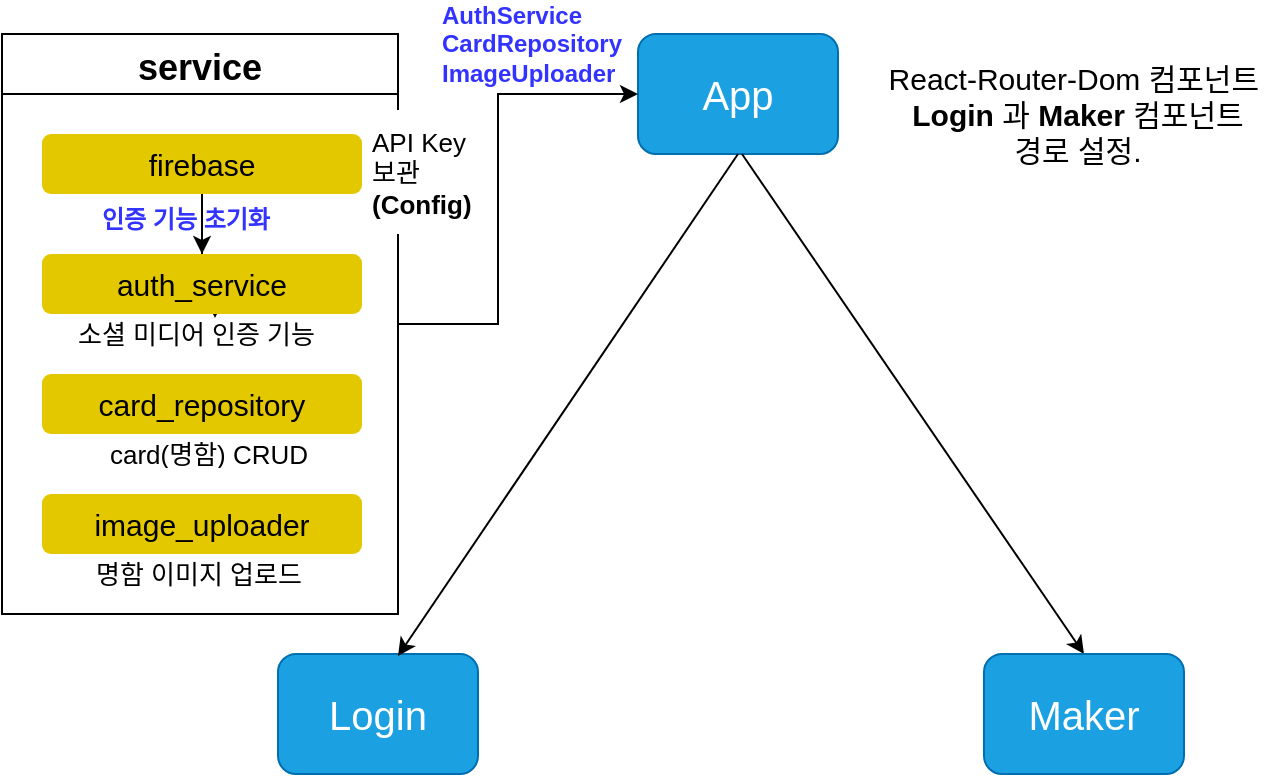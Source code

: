 <mxfile version="15.3.8" type="github">
  <diagram id="qXojaY42aiBFxvhF_yrl" name="Page-1">
    <mxGraphModel dx="1422" dy="762" grid="1" gridSize="10" guides="1" tooltips="1" connect="1" arrows="1" fold="1" page="1" pageScale="1" pageWidth="827" pageHeight="1169" math="0" shadow="0">
      <root>
        <mxCell id="0" />
        <mxCell id="1" parent="0" />
        <mxCell id="ZUQluo5VriQcecSHElmV-1" value="&lt;font style=&quot;font-size: 20px&quot;&gt;App&lt;/font&gt;" style="rounded=1;whiteSpace=wrap;html=1;fillColor=#1ba1e2;strokeColor=#006EAF;fontColor=#ffffff;" parent="1" vertex="1">
          <mxGeometry x="360" y="40" width="100" height="60" as="geometry" />
        </mxCell>
        <mxCell id="ZUQluo5VriQcecSHElmV-4" value="&lt;font style=&quot;font-size: 15px&quot;&gt;&lt;font style=&quot;font-size: 15px&quot;&gt;&lt;br&gt;React&lt;/font&gt;-&lt;font style=&quot;font-size: 15px&quot;&gt;Router-Dom 컴포넌트&amp;nbsp;&lt;br&gt;&lt;b&gt;Login&lt;/b&gt; 과 &lt;b&gt;Maker&lt;/b&gt;&amp;nbsp;컴포넌트 &lt;br&gt;경로 설정.&lt;br&gt;&lt;br&gt;&lt;/font&gt;&lt;/font&gt;" style="text;html=1;strokeColor=none;fillColor=none;align=center;verticalAlign=middle;whiteSpace=wrap;rounded=0;labelBackgroundColor=#FFFFFF;labelBorderColor=none;spacing=0;fontColor=#000000;spacingLeft=0;" parent="1" vertex="1">
          <mxGeometry x="480" y="40" width="200" height="80" as="geometry" />
        </mxCell>
        <mxCell id="iWGha1-I6UxMjXV0nj9g-36" value="" style="edgeStyle=orthogonalEdgeStyle;rounded=0;orthogonalLoop=1;jettySize=auto;html=1;fontSize=13;fontColor=#3333FF;entryX=0;entryY=0.5;entryDx=0;entryDy=0;" edge="1" parent="1" source="iWGha1-I6UxMjXV0nj9g-1" target="ZUQluo5VriQcecSHElmV-1">
          <mxGeometry relative="1" as="geometry">
            <mxPoint x="350" y="70" as="targetPoint" />
            <Array as="points">
              <mxPoint x="290" y="185" />
              <mxPoint x="290" y="70" />
            </Array>
          </mxGeometry>
        </mxCell>
        <mxCell id="iWGha1-I6UxMjXV0nj9g-1" value="service" style="swimlane;fontSize=18;startSize=30;" vertex="1" parent="1">
          <mxGeometry x="42" y="40" width="198" height="290" as="geometry">
            <mxRectangle x="42" y="40" width="90" height="30" as="alternateBounds" />
          </mxGeometry>
        </mxCell>
        <mxCell id="iWGha1-I6UxMjXV0nj9g-19" value="" style="edgeStyle=orthogonalEdgeStyle;rounded=0;orthogonalLoop=1;jettySize=auto;html=1;fontSize=18;fontColor=#FFFFFF;entryX=0.5;entryY=0;entryDx=0;entryDy=0;" edge="1" parent="iWGha1-I6UxMjXV0nj9g-1" source="iWGha1-I6UxMjXV0nj9g-2" target="iWGha1-I6UxMjXV0nj9g-3">
          <mxGeometry relative="1" as="geometry">
            <mxPoint x="100" y="100" as="targetPoint" />
          </mxGeometry>
        </mxCell>
        <mxCell id="iWGha1-I6UxMjXV0nj9g-31" value="" style="edgeStyle=orthogonalEdgeStyle;rounded=0;orthogonalLoop=1;jettySize=auto;html=1;fontSize=13;fontColor=#3333FF;" edge="1" parent="iWGha1-I6UxMjXV0nj9g-1" source="iWGha1-I6UxMjXV0nj9g-2" target="iWGha1-I6UxMjXV0nj9g-25">
          <mxGeometry relative="1" as="geometry" />
        </mxCell>
        <mxCell id="iWGha1-I6UxMjXV0nj9g-2" value="&lt;span style=&quot;font-size: 15px&quot;&gt;firebase&lt;/span&gt;" style="rounded=1;whiteSpace=wrap;html=1;fillColor=#e3c800;strokeColor=none;fontColor=#000000;" vertex="1" parent="iWGha1-I6UxMjXV0nj9g-1">
          <mxGeometry x="20" y="50" width="160" height="30" as="geometry" />
        </mxCell>
        <mxCell id="iWGha1-I6UxMjXV0nj9g-3" value="&lt;span style=&quot;font-size: 15px&quot;&gt;auth_service&lt;/span&gt;" style="rounded=1;whiteSpace=wrap;html=1;fillColor=#e3c800;strokeColor=none;fontColor=#000000;" vertex="1" parent="iWGha1-I6UxMjXV0nj9g-1">
          <mxGeometry x="20" y="110" width="160" height="30" as="geometry" />
        </mxCell>
        <mxCell id="iWGha1-I6UxMjXV0nj9g-4" value="&lt;span style=&quot;font-size: 15px&quot;&gt;card_repository&lt;/span&gt;" style="rounded=1;whiteSpace=wrap;html=1;fillColor=#e3c800;strokeColor=none;fontColor=#000000;" vertex="1" parent="iWGha1-I6UxMjXV0nj9g-1">
          <mxGeometry x="20" y="170" width="160" height="30" as="geometry" />
        </mxCell>
        <mxCell id="iWGha1-I6UxMjXV0nj9g-5" value="&lt;span style=&quot;font-size: 15px&quot;&gt;image_uploader&lt;/span&gt;" style="rounded=1;whiteSpace=wrap;html=1;fillColor=#e3c800;strokeColor=none;fontColor=#000000;" vertex="1" parent="iWGha1-I6UxMjXV0nj9g-1">
          <mxGeometry x="20" y="230" width="160" height="30" as="geometry" />
        </mxCell>
        <mxCell id="iWGha1-I6UxMjXV0nj9g-24" value="&lt;font style=&quot;font-size: 12px;&quot;&gt;인증 기능 초기화&lt;/font&gt;" style="text;html=1;strokeColor=none;fillColor=none;align=center;verticalAlign=middle;whiteSpace=wrap;rounded=0;labelBackgroundColor=none;fontSize=12;fontColor=#3333FF;fontStyle=1" vertex="1" parent="iWGha1-I6UxMjXV0nj9g-1">
          <mxGeometry x="42" y="83" width="100" height="20" as="geometry" />
        </mxCell>
        <mxCell id="iWGha1-I6UxMjXV0nj9g-25" value="&lt;h1 style=&quot;font-size: 13px&quot;&gt;&lt;font color=&quot;#000000&quot; style=&quot;font-size: 13px&quot;&gt;&lt;span style=&quot;font-weight: 400 ; font-size: 13px&quot;&gt;소셜 미디어 인증 기능&amp;nbsp;&lt;/span&gt;&lt;/font&gt;&lt;/h1&gt;" style="text;html=1;strokeColor=none;fillColor=none;spacing=5;spacingTop=-18;whiteSpace=wrap;overflow=hidden;rounded=0;fontSize=13;fontColor=#FFFFFF;labelBackgroundColor=none;" vertex="1" parent="iWGha1-I6UxMjXV0nj9g-1">
          <mxGeometry x="33" y="142" width="147" height="15" as="geometry" />
        </mxCell>
        <mxCell id="iWGha1-I6UxMjXV0nj9g-26" value="&lt;h1 style=&quot;font-size: 13px&quot;&gt;&lt;font color=&quot;#000000&quot;&gt;&lt;span style=&quot;font-weight: 400&quot;&gt;card(명함) CRUD&lt;/span&gt;&lt;/font&gt;&lt;/h1&gt;" style="text;html=1;strokeColor=none;fillColor=none;spacing=5;spacingTop=-18;whiteSpace=wrap;overflow=hidden;rounded=0;fontSize=13;fontColor=#FFFFFF;labelBackgroundColor=none;" vertex="1" parent="iWGha1-I6UxMjXV0nj9g-1">
          <mxGeometry x="49" y="202" width="113" height="15" as="geometry" />
        </mxCell>
        <mxCell id="iWGha1-I6UxMjXV0nj9g-27" value="&lt;h1 style=&quot;font-size: 13px&quot;&gt;&lt;font color=&quot;#000000&quot;&gt;&lt;span style=&quot;font-weight: 400&quot;&gt;명함 이미지 업로드&lt;/span&gt;&lt;/font&gt;&lt;/h1&gt;" style="text;html=1;strokeColor=none;fillColor=none;spacing=5;spacingTop=-18;whiteSpace=wrap;overflow=hidden;rounded=0;fontSize=13;fontColor=#FFFFFF;labelBackgroundColor=none;" vertex="1" parent="iWGha1-I6UxMjXV0nj9g-1">
          <mxGeometry x="41.5" y="262" width="127.5" height="15" as="geometry" />
        </mxCell>
        <mxCell id="iWGha1-I6UxMjXV0nj9g-20" value="&lt;h1 style=&quot;font-size: 13px&quot;&gt;&lt;font color=&quot;#000000&quot; style=&quot;font-size: 13px&quot;&gt;&lt;span style=&quot;font-weight: 400&quot;&gt;API Key 보관&lt;/span&gt;(Config)&lt;/font&gt;&lt;/h1&gt;" style="text;html=1;strokeColor=none;fillColor=none;spacing=5;spacingTop=-18;whiteSpace=wrap;overflow=hidden;rounded=0;fontSize=15;fontColor=#FFFFFF;labelBackgroundColor=#FFFFFF;" vertex="1" parent="iWGha1-I6UxMjXV0nj9g-1">
          <mxGeometry x="180" y="46" width="60" height="54" as="geometry" />
        </mxCell>
        <mxCell id="iWGha1-I6UxMjXV0nj9g-37" value="AuthService&lt;br&gt;CardRepository&lt;br&gt;ImageUploader" style="text;html=1;strokeColor=none;fillColor=none;align=left;verticalAlign=middle;whiteSpace=wrap;rounded=0;labelBackgroundColor=none;fontSize=12;fontColor=#3333FF;fontStyle=1" vertex="1" parent="1">
          <mxGeometry x="260" y="25" width="100" height="40" as="geometry" />
        </mxCell>
        <mxCell id="iWGha1-I6UxMjXV0nj9g-48" value="&lt;font style=&quot;font-size: 20px&quot;&gt;Login&lt;/font&gt;" style="rounded=1;whiteSpace=wrap;html=1;fillColor=#1ba1e2;strokeColor=#006EAF;fontColor=#ffffff;" vertex="1" parent="1">
          <mxGeometry x="180" y="350" width="100" height="60" as="geometry" />
        </mxCell>
        <mxCell id="iWGha1-I6UxMjXV0nj9g-55" value="" style="endArrow=classic;html=1;fontSize=13;fontColor=#3333FF;entryX=0.6;entryY=0.017;entryDx=0;entryDy=0;entryPerimeter=0;" edge="1" parent="1" target="iWGha1-I6UxMjXV0nj9g-48">
          <mxGeometry width="50" height="50" relative="1" as="geometry">
            <mxPoint x="410" y="100" as="sourcePoint" />
            <mxPoint x="300" y="290" as="targetPoint" />
          </mxGeometry>
        </mxCell>
        <mxCell id="iWGha1-I6UxMjXV0nj9g-56" value="" style="endArrow=classic;html=1;fontSize=13;fontColor=#3333FF;entryX=0.5;entryY=0;entryDx=0;entryDy=0;" edge="1" parent="1" target="iWGha1-I6UxMjXV0nj9g-57">
          <mxGeometry width="50" height="50" relative="1" as="geometry">
            <mxPoint x="412" y="100" as="sourcePoint" />
            <mxPoint x="592" y="340" as="targetPoint" />
          </mxGeometry>
        </mxCell>
        <mxCell id="iWGha1-I6UxMjXV0nj9g-57" value="&lt;font style=&quot;font-size: 20px&quot;&gt;Maker&lt;/font&gt;" style="rounded=1;whiteSpace=wrap;html=1;fillColor=#1ba1e2;strokeColor=#006EAF;fontColor=#ffffff;" vertex="1" parent="1">
          <mxGeometry x="533" y="350" width="100" height="60" as="geometry" />
        </mxCell>
      </root>
    </mxGraphModel>
  </diagram>
</mxfile>
